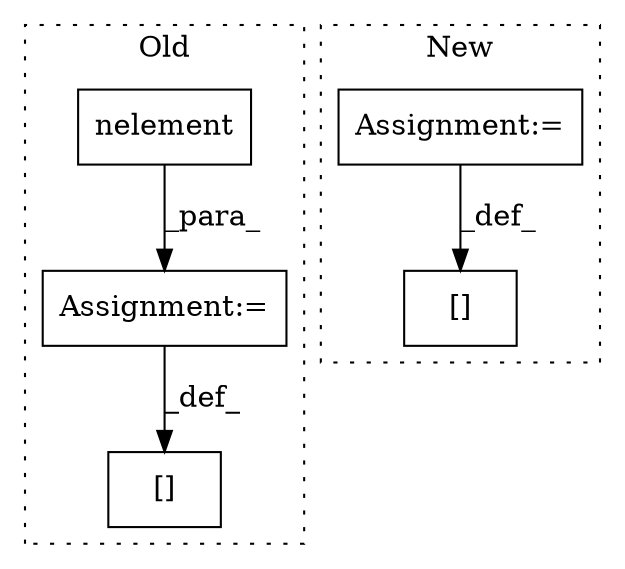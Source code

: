 digraph G {
subgraph cluster0 {
1 [label="nelement" a="32" s="2937" l="10" shape="box"];
3 [label="[]" a="2" s="3254,3260" l="5,1" shape="box"];
5 [label="Assignment:=" a="7" s="2926" l="1" shape="box"];
label = "Old";
style="dotted";
}
subgraph cluster1 {
2 [label="[]" a="2" s="2889,2905" l="7,1" shape="box"];
4 [label="Assignment:=" a="7" s="2906" l="1" shape="box"];
label = "New";
style="dotted";
}
1 -> 5 [label="_para_"];
4 -> 2 [label="_def_"];
5 -> 3 [label="_def_"];
}